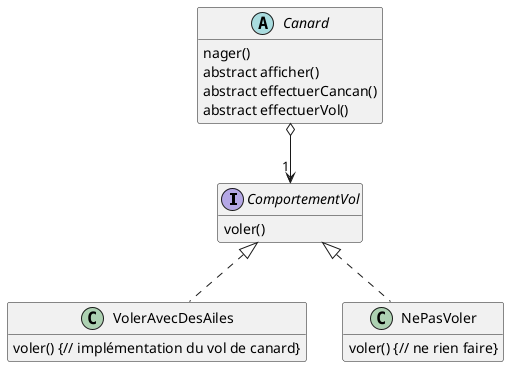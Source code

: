 @startuml

'-----------------------------------
' UML concepts illustrated
' JMB 2017
'-----------------------------------

'hide circle
hide empty members
hide empty methods


interface ComportementVol {
voler()
}
class VolerAvecDesAiles {
voler() {// implémentation du vol de canard}
}
class NePasVoler {
voler() {// ne rien faire}
}
abstract class Canard {
nager()
  abstract afficher()
  abstract effectuerCancan()
  abstract effectuerVol()
}

ComportementVol <|.. NePasVoler
ComportementVol <|.. VolerAvecDesAiles

Canard o--> "1" ComportementVol

@enduml
